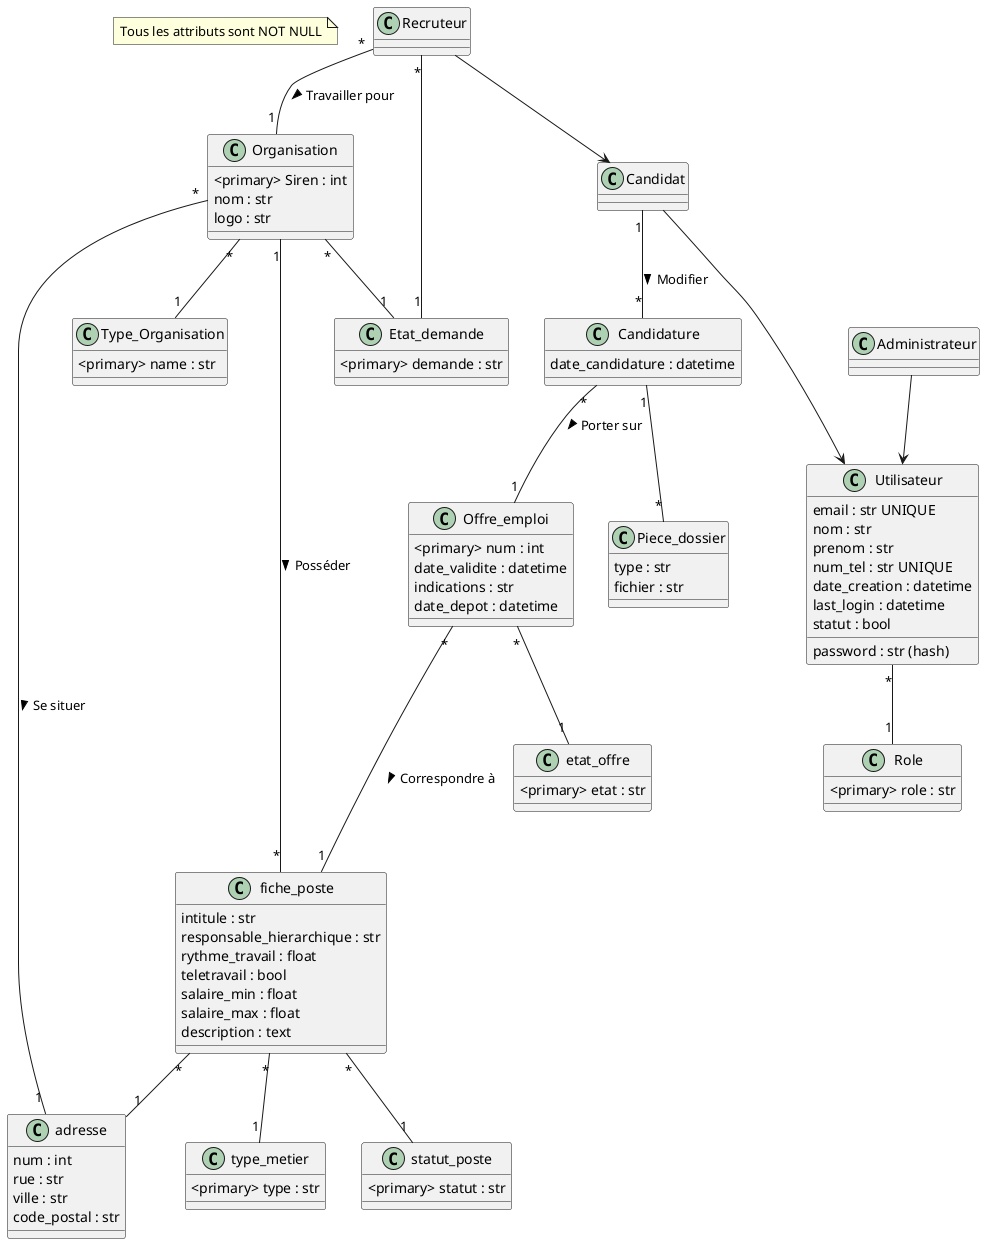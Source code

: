 @startuml mcd

note "Tous les attributs sont NOT NULL" as note

class Organisation{
  <primary> Siren : int
  nom : str
  logo : str
}

class Type_Organisation{
  <primary> name : str
}

class Offre_emploi {
  <primary> num : int
  date_validite : datetime
  indications : str
  date_depot : datetime
}

class etat_offre{
  <primary> etat : str
}

class Etat_demande {
  <primary> demande : str
}

class fiche_poste {
  intitule : str
  responsable_hierarchique : str
  rythme_travail : float
  teletravail : bool
  salaire_min : float
  salaire_max : float
  description : text  
}

class statut_poste{
  <primary> statut : str
}

class type_metier{
  <primary> type : str
}

class adresse{
  num : int
  rue : str
  ville : str
  code_postal : str

}

class Utilisateur{
  email : str UNIQUE
  nom : str
  prenom : str
  num_tel : str UNIQUE
  date_creation : datetime
  last_login : datetime
  statut : bool
  password : str (hash)
}

class Administrateur{
  
}

class Recruteur{
  
}

class Candidat{
  
}

class Candidature{
  date_candidature : datetime
}

class Piece_dossier{
  type : str
  fichier : str
}

class Role {
  <primary> role : str
}

Organisation "*" -- "1" Type_Organisation
Organisation "1" --- "*" fiche_poste : "Posséder >"
Organisation "*" -- "1" Etat_demande
Offre_emploi "*" -- "1" etat_offre
fiche_poste "*" -- "1" statut_poste
fiche_poste "*" -- "1" type_metier
fiche_poste "*" -- "1" adresse
Offre_emploi "*" --- "1" fiche_poste : "Correspondre à >"
Administrateur --> Utilisateur
Recruteur --> Candidat
Candidat ---> Utilisateur
Candidature "1" -- "*" Piece_dossier
Candidature "*" -- "1" Offre_emploi : "Porter sur >"
Candidat "1" -- "*" Candidature : "Modifier >"
Recruteur "*" -- "1" Organisation : "Travailler pour >"
Organisation "*" -- "1" adresse : "Se situer >"
Recruteur "*" -- "1" Etat_demande
Utilisateur "*" -- "1" Role


@enduml
